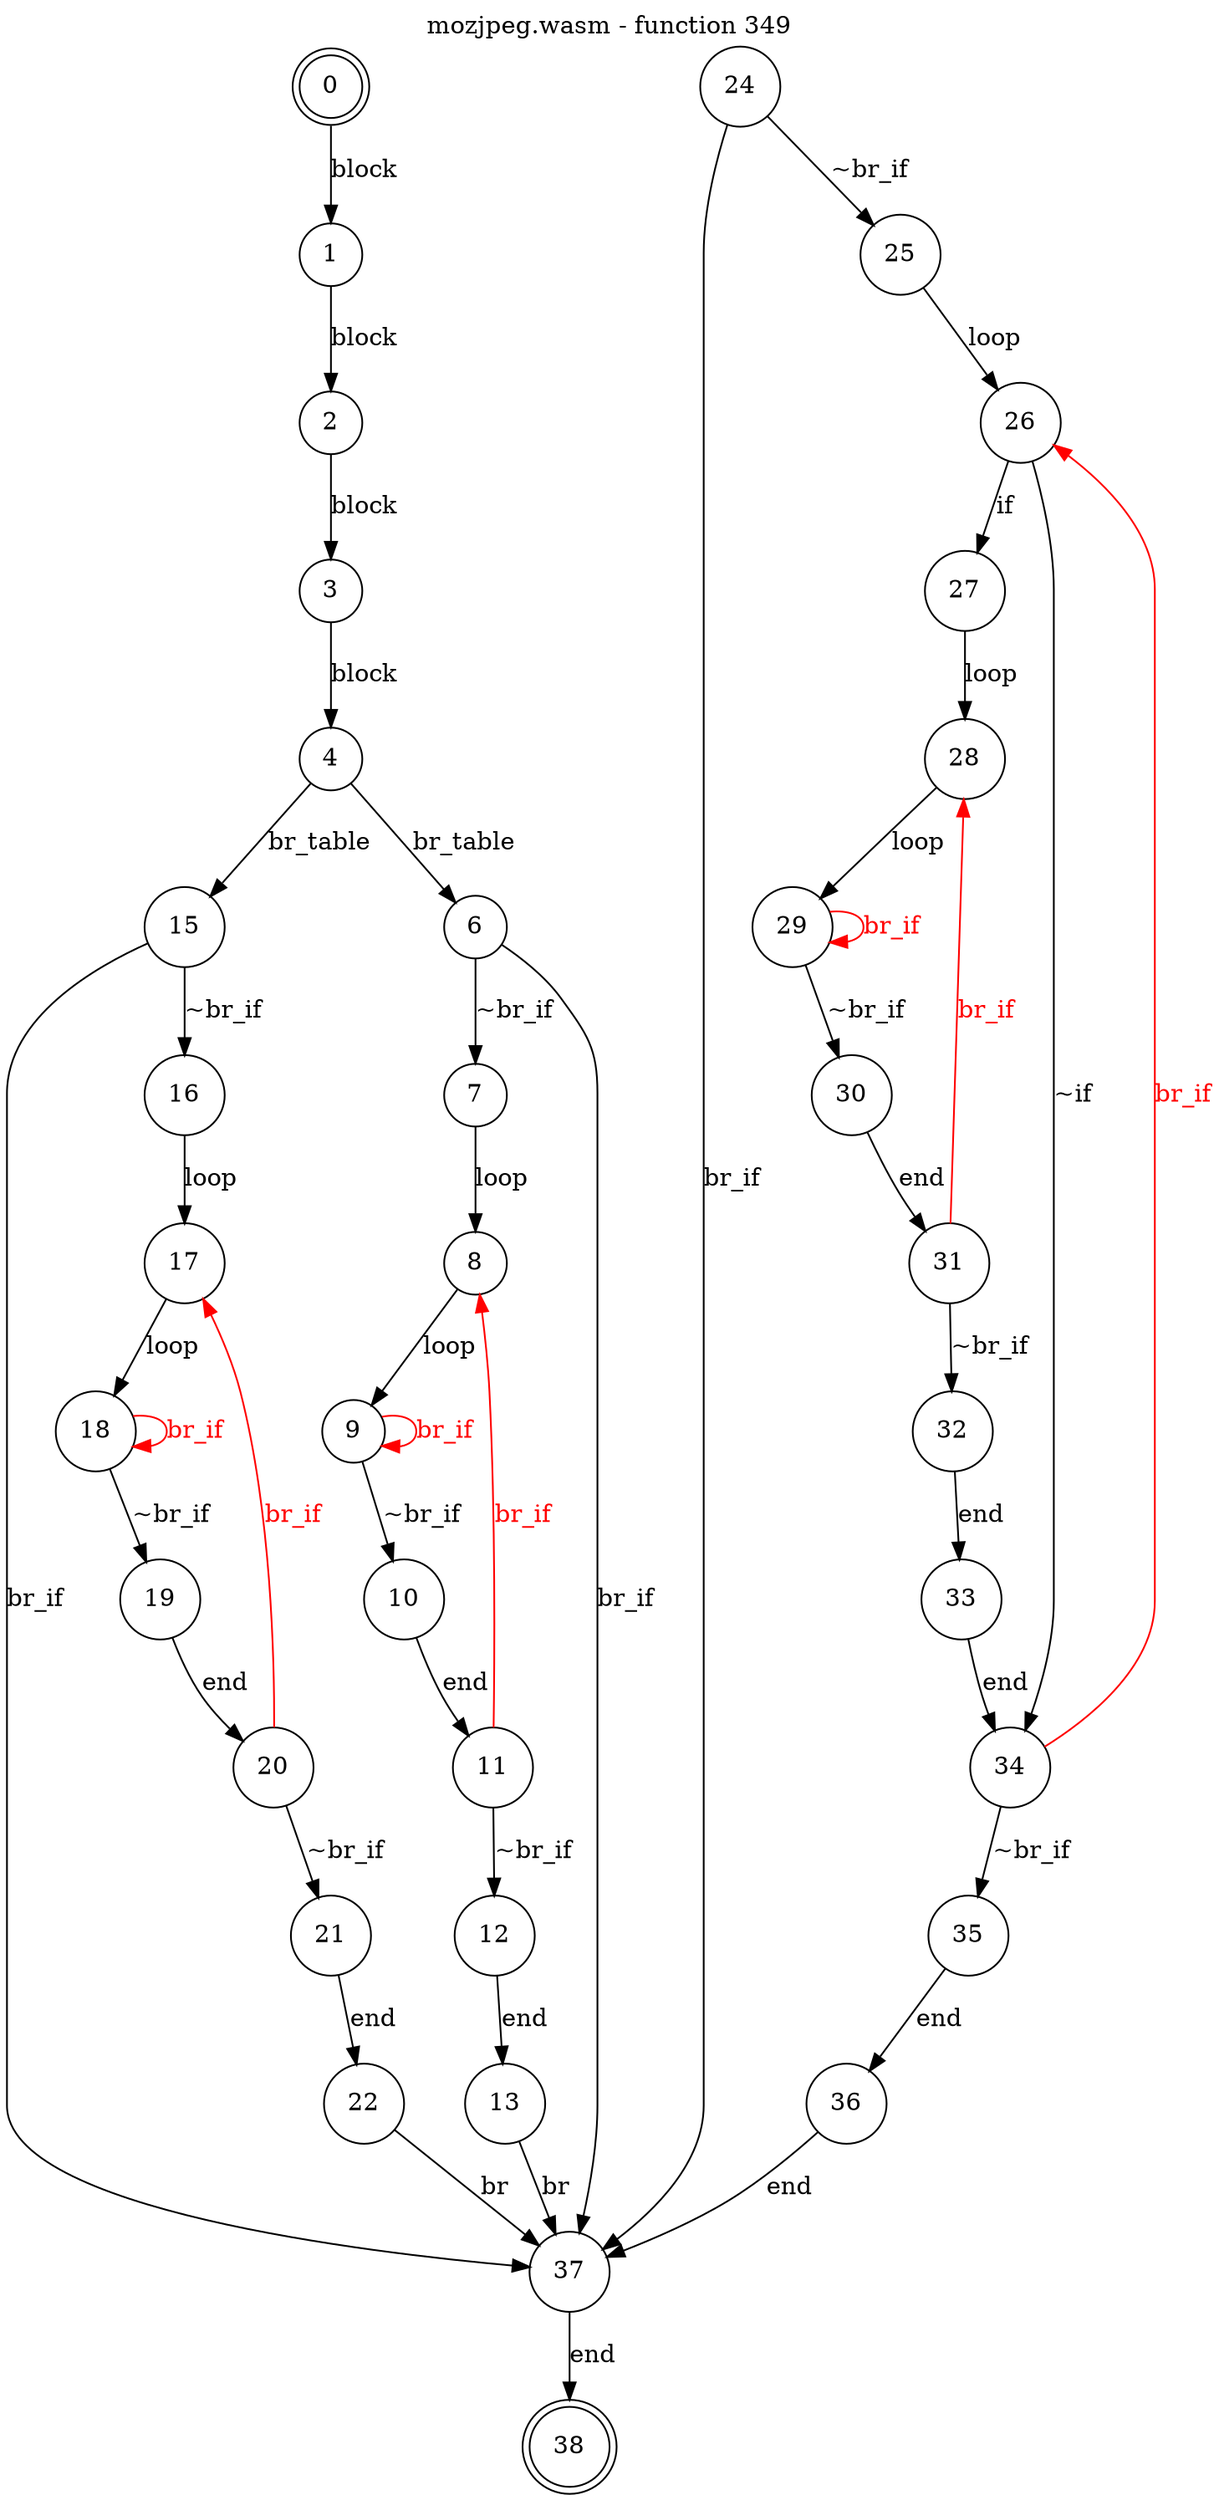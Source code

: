 digraph finite_state_machine {
    label = "mozjpeg.wasm - function 349"
    labelloc =  t
    labelfontsize = 16
    labelfontcolor = black
    labelfontname = "Helvetica"
    node [shape = doublecircle]; 0 38;
    node [shape = circle];
    0 -> 1[label="block"];
    1 -> 2[label="block"];
    2 -> 3[label="block"];
    3 -> 4[label="block"];
    4 -> 15[label="br_table"];
    4 -> 6[label="br_table"];
    6 -> 7[label="~br_if"];
    6 -> 37[label="br_if"];
    7 -> 8[label="loop"];
    8 -> 9[label="loop"];
    9 -> 10[label="~br_if"];
    9 -> 9[color="red" fontcolor="red" label="br_if"];
    10 -> 11[label="end"];
    11 -> 12[label="~br_if"];
    11 -> 8[color="red" fontcolor="red" label="br_if"];
    12 -> 13[label="end"];
    13 -> 37[label="br"];
    15 -> 16[label="~br_if"];
    15 -> 37[label="br_if"];
    16 -> 17[label="loop"];
    17 -> 18[label="loop"];
    18 -> 19[label="~br_if"];
    18 -> 18[color="red" fontcolor="red" label="br_if"];
    19 -> 20[label="end"];
    20 -> 21[label="~br_if"];
    20 -> 17[color="red" fontcolor="red" label="br_if"];
    21 -> 22[label="end"];
    22 -> 37[label="br"];
    24 -> 25[label="~br_if"];
    24 -> 37[label="br_if"];
    25 -> 26[label="loop"];
    26 -> 27[label="if"];
    26 -> 34[label="~if"];
    27 -> 28[label="loop"];
    28 -> 29[label="loop"];
    29 -> 30[label="~br_if"];
    29 -> 29[color="red" fontcolor="red" label="br_if"];
    30 -> 31[label="end"];
    31 -> 32[label="~br_if"];
    31 -> 28[color="red" fontcolor="red" label="br_if"];
    32 -> 33[label="end"];
    33 -> 34[label="end"];
    34 -> 35[label="~br_if"];
    34 -> 26[color="red" fontcolor="red" label="br_if"];
    35 -> 36[label="end"];
    36 -> 37[label="end"];
    37 -> 38[label="end"];
}
